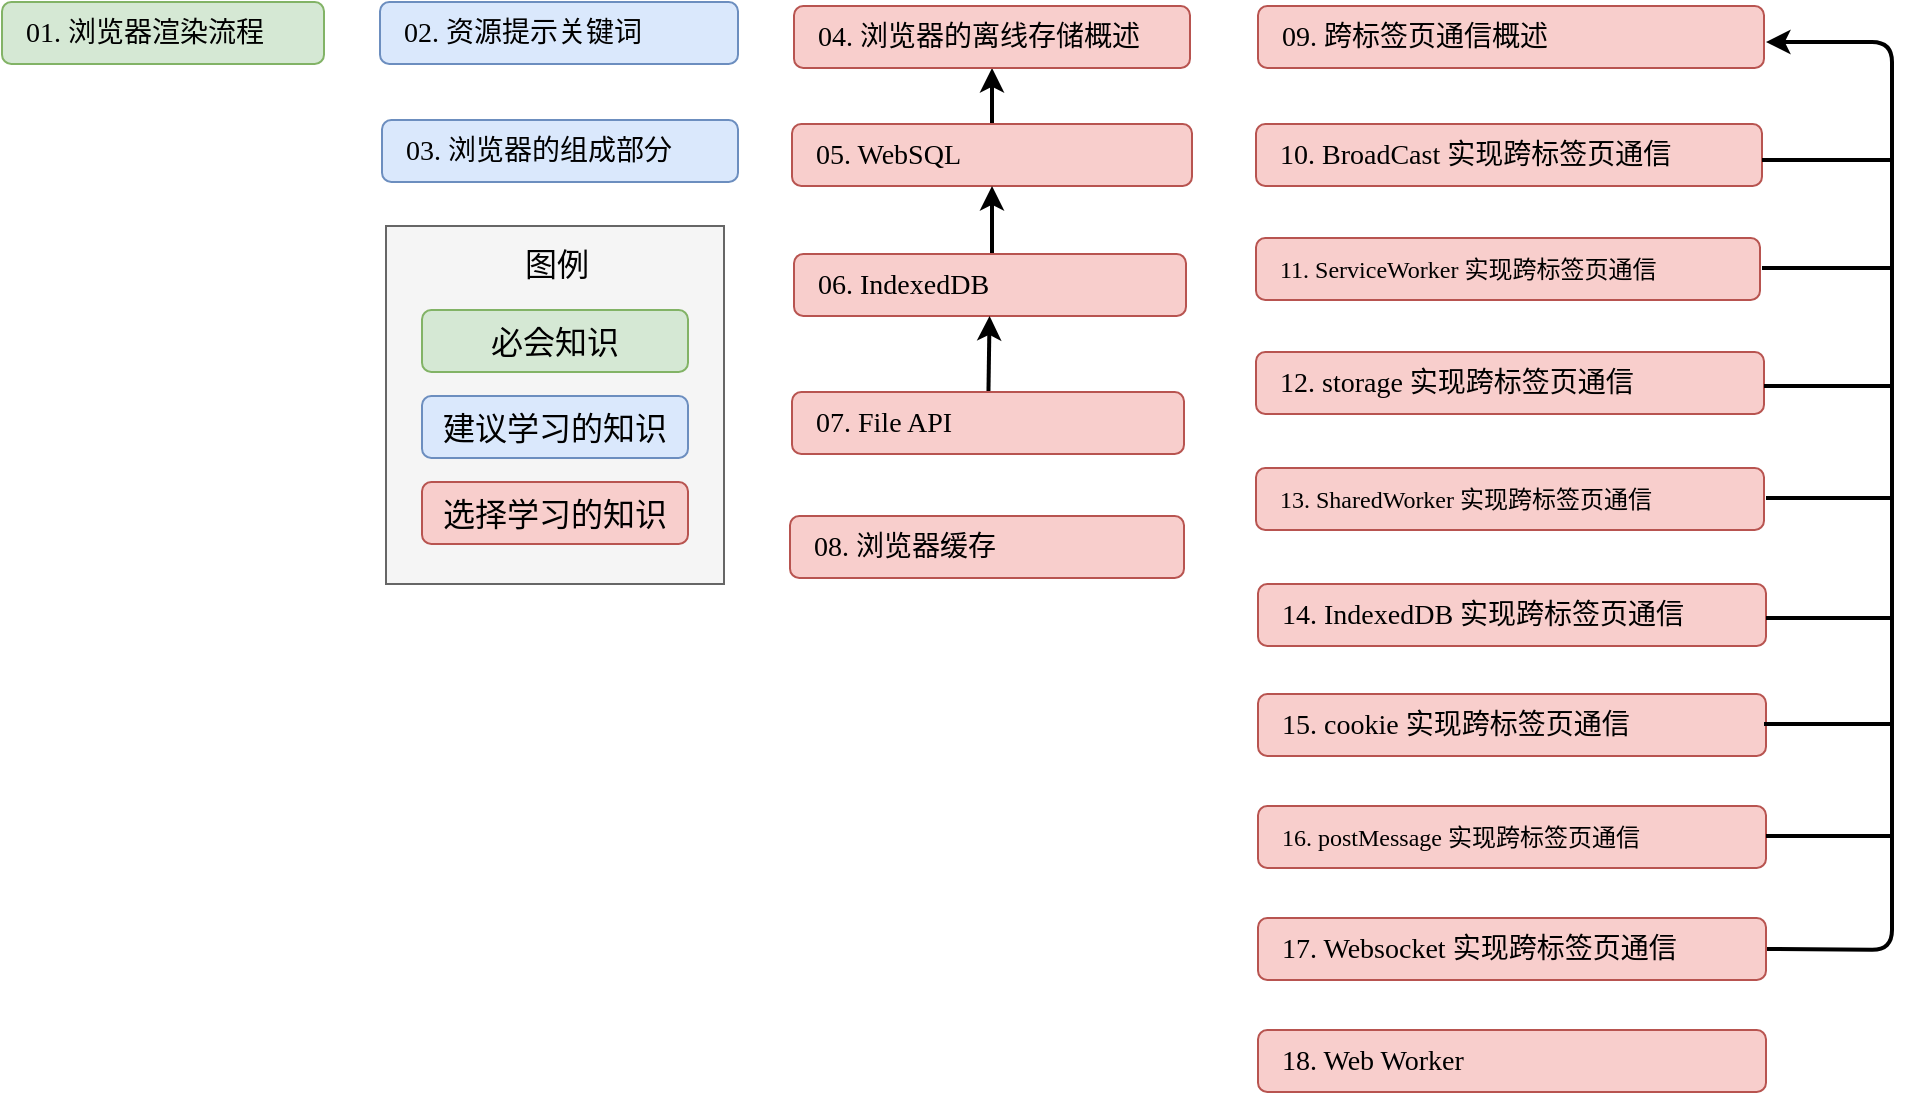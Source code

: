 <mxfile>
    <diagram id="QFoU5hE6jV3CWI5dNyLY" name="第 1 页">
        <mxGraphModel dx="738" dy="494" grid="0" gridSize="10" guides="1" tooltips="1" connect="1" arrows="1" fold="1" page="1" pageScale="1" pageWidth="1654" pageHeight="1169" background="#ffffff" math="0" shadow="0">
            <root>
                <mxCell id="0"/>
                <mxCell id="1" parent="0"/>
                <mxCell id="2" value="&lt;font color=&quot;#000000&quot; style=&quot;font-size: 14px;&quot;&gt;03. 浏览器的组成部分&lt;/font&gt;" style="rounded=1;whiteSpace=wrap;html=1;fillColor=#dae8fc;strokeColor=#6c8ebf;fontSize=14;fontFamily=Roboto Mono;align=left;spacingLeft=10;" parent="1" vertex="1">
                    <mxGeometry x="216" y="214" width="178" height="31" as="geometry"/>
                </mxCell>
                <mxCell id="19" value="" style="group" parent="1" vertex="1" connectable="0">
                    <mxGeometry x="218" y="267" width="169" height="179" as="geometry"/>
                </mxCell>
                <mxCell id="16" value="" style="rounded=0;whiteSpace=wrap;html=1;fontFamily=Roboto Mono;fontSize=16;fillColor=#f5f5f5;strokeColor=#666666;fontColor=#333333;" parent="19" vertex="1">
                    <mxGeometry width="169" height="179" as="geometry"/>
                </mxCell>
                <mxCell id="3" value="&lt;font color=&quot;#000000&quot;&gt;图例&lt;/font&gt;" style="text;html=1;align=center;verticalAlign=middle;resizable=0;points=[];autosize=1;strokeColor=none;fontSize=16;fontFamily=Roboto Mono;" parent="19" vertex="1">
                    <mxGeometry x="63.5" y="7" width="42" height="23" as="geometry"/>
                </mxCell>
                <mxCell id="4" value="&lt;font color=&quot;#000000&quot;&gt;必会知识&lt;/font&gt;" style="rounded=1;whiteSpace=wrap;html=1;fillColor=#d5e8d4;strokeColor=#82b366;fontSize=16;fontFamily=Roboto Mono;" parent="19" vertex="1">
                    <mxGeometry x="18" y="42" width="133" height="31" as="geometry"/>
                </mxCell>
                <mxCell id="5" value="&lt;font color=&quot;#000000&quot;&gt;建议学习的知识&lt;/font&gt;" style="rounded=1;whiteSpace=wrap;html=1;fillColor=#dae8fc;strokeColor=#6c8ebf;fontSize=16;fontFamily=Roboto Mono;" parent="19" vertex="1">
                    <mxGeometry x="18" y="85" width="133" height="31" as="geometry"/>
                </mxCell>
                <mxCell id="6" value="&lt;font color=&quot;#000000&quot;&gt;选择学习的知识&lt;/font&gt;" style="rounded=1;whiteSpace=wrap;html=1;fillColor=#f8cecc;strokeColor=#b85450;fontSize=16;fontFamily=Roboto Mono;" parent="19" vertex="1">
                    <mxGeometry x="18" y="128" width="133" height="31" as="geometry"/>
                </mxCell>
                <mxCell id="47" value="&lt;span style=&quot;font-size: 14px;&quot;&gt;&lt;font color=&quot;#000000&quot; style=&quot;font-size: 14px;&quot;&gt;02. 资源提示关键词&lt;/font&gt;&lt;/span&gt;" style="rounded=1;whiteSpace=wrap;html=1;fillColor=#dae8fc;strokeColor=#6c8ebf;fontSize=14;fontFamily=Roboto Mono;align=left;spacingLeft=10;" parent="1" vertex="1">
                    <mxGeometry x="215" y="155" width="179" height="31" as="geometry"/>
                </mxCell>
                <mxCell id="59" value="&lt;font color=&quot;#000000&quot; style=&quot;font-size: 14px;&quot;&gt;01. 浏览器渲染流程&lt;/font&gt;" style="rounded=1;whiteSpace=wrap;html=1;fillColor=#d5e8d4;strokeColor=#82b366;fontSize=14;fontFamily=Roboto Mono;align=left;spacingLeft=10;" parent="1" vertex="1">
                    <mxGeometry x="26" y="155" width="161" height="31" as="geometry"/>
                </mxCell>
                <mxCell id="66" style="edgeStyle=orthogonalEdgeStyle;rounded=0;orthogonalLoop=1;jettySize=auto;html=1;entryX=0.5;entryY=1;entryDx=0;entryDy=0;strokeColor=#000000;strokeWidth=2;spacingLeft=10;fontSize=14;" parent="1" source="63" target="64" edge="1">
                    <mxGeometry relative="1" as="geometry"/>
                </mxCell>
                <mxCell id="63" value="&lt;span style=&quot;font-size: 14px&quot;&gt;&lt;font color=&quot;#000000&quot; style=&quot;font-size: 14px&quot;&gt;05. WebSQL&lt;/font&gt;&lt;/span&gt;" style="rounded=1;whiteSpace=wrap;html=1;fillColor=#f8cecc;strokeColor=#b85450;fontSize=14;fontFamily=Roboto Mono;align=left;spacingLeft=10;" parent="1" vertex="1">
                    <mxGeometry x="421" y="216" width="200" height="31" as="geometry"/>
                </mxCell>
                <mxCell id="64" value="&lt;span style=&quot;font-size: 14px&quot;&gt;&lt;font color=&quot;#000000&quot; style=&quot;font-size: 14px&quot;&gt;04. 浏览器的离线存储概述&lt;/font&gt;&lt;/span&gt;" style="rounded=1;whiteSpace=wrap;html=1;fillColor=#f8cecc;strokeColor=#b85450;fontSize=14;fontFamily=Roboto Mono;align=left;spacingLeft=10;" parent="1" vertex="1">
                    <mxGeometry x="422" y="157" width="198" height="31" as="geometry"/>
                </mxCell>
                <mxCell id="73" style="edgeStyle=orthogonalEdgeStyle;rounded=0;orthogonalLoop=1;jettySize=auto;html=1;exitX=0.5;exitY=0;exitDx=0;exitDy=0;entryX=0.5;entryY=1;entryDx=0;entryDy=0;strokeColor=#000000;strokeWidth=2;spacingLeft=10;fontSize=14;" parent="1" source="69" target="63" edge="1">
                    <mxGeometry relative="1" as="geometry"/>
                </mxCell>
                <mxCell id="69" value="&lt;span style=&quot;font-size: 14px&quot;&gt;&lt;font color=&quot;#000000&quot; style=&quot;font-size: 14px&quot;&gt;06. IndexedDB&lt;/font&gt;&lt;/span&gt;" style="rounded=1;whiteSpace=wrap;html=1;fillColor=#f8cecc;strokeColor=#b85450;fontSize=14;fontFamily=Roboto Mono;align=left;spacingLeft=10;" parent="1" vertex="1">
                    <mxGeometry x="422" y="281" width="196" height="31" as="geometry"/>
                </mxCell>
                <mxCell id="71" value="&lt;font color=&quot;#000000&quot; style=&quot;font-size: 14px&quot;&gt;08. 浏览器缓存&lt;/font&gt;" style="rounded=1;whiteSpace=wrap;html=1;fillColor=#f8cecc;strokeColor=#b85450;fontSize=14;fontFamily=Roboto Mono;align=left;spacingLeft=10;" parent="1" vertex="1">
                    <mxGeometry x="420" y="412" width="197" height="31" as="geometry"/>
                </mxCell>
                <mxCell id="75" value="&lt;span style=&quot;font-size: 14px&quot;&gt;&lt;font color=&quot;#000000&quot; style=&quot;font-size: 14px&quot;&gt;10. BroadCast 实现跨标签页通信&lt;/font&gt;&lt;/span&gt;" style="rounded=1;whiteSpace=wrap;html=1;fillColor=#f8cecc;strokeColor=#b85450;fontSize=14;fontFamily=Roboto Mono;align=left;spacingLeft=10;" parent="1" vertex="1">
                    <mxGeometry x="653" y="216" width="253" height="31" as="geometry"/>
                </mxCell>
                <mxCell id="76" value="&lt;span style=&quot;font-size: 14px&quot;&gt;&lt;font color=&quot;#000000&quot; style=&quot;font-size: 14px&quot;&gt;09. 跨标签页通信概述&lt;/font&gt;&lt;/span&gt;" style="rounded=1;whiteSpace=wrap;html=1;fillColor=#f8cecc;strokeColor=#b85450;fontSize=14;fontFamily=Roboto Mono;align=left;spacingLeft=10;" parent="1" vertex="1">
                    <mxGeometry x="654" y="157" width="253" height="31" as="geometry"/>
                </mxCell>
                <mxCell id="78" value="&lt;span style=&quot;font-size: 12px;&quot;&gt;&lt;font color=&quot;#000000&quot; style=&quot;font-size: 12px;&quot;&gt;11. ServiceWorker 实现跨标签页通信&lt;/font&gt;&lt;/span&gt;" style="rounded=1;whiteSpace=wrap;html=1;fillColor=#f8cecc;strokeColor=#b85450;fontSize=12;fontFamily=Roboto Mono;align=left;spacingLeft=10;" parent="1" vertex="1">
                    <mxGeometry x="653" y="273" width="252" height="31" as="geometry"/>
                </mxCell>
                <mxCell id="79" value="&lt;font color=&quot;#000000&quot; style=&quot;font-size: 14px&quot;&gt;12. storage 实现跨标签页通信&lt;/font&gt;" style="rounded=1;whiteSpace=wrap;html=1;fillColor=#f8cecc;strokeColor=#b85450;fontSize=14;fontFamily=Roboto Mono;align=left;spacingLeft=10;" parent="1" vertex="1">
                    <mxGeometry x="653" y="330" width="254" height="31" as="geometry"/>
                </mxCell>
                <mxCell id="81" value="" style="edgeStyle=none;html=1;strokeWidth=2;" parent="1" source="80" target="69" edge="1">
                    <mxGeometry relative="1" as="geometry"/>
                </mxCell>
                <mxCell id="80" value="&lt;span style=&quot;font-size: 14px&quot;&gt;&lt;font color=&quot;#000000&quot; style=&quot;font-size: 14px&quot;&gt;07. File API&lt;/font&gt;&lt;/span&gt;" style="rounded=1;whiteSpace=wrap;html=1;fillColor=#f8cecc;strokeColor=#b85450;fontSize=14;fontFamily=Roboto Mono;align=left;spacingLeft=10;" parent="1" vertex="1">
                    <mxGeometry x="421" y="350" width="196" height="31" as="geometry"/>
                </mxCell>
                <mxCell id="82" value="&lt;font color=&quot;#000000&quot; style=&quot;font-size: 12px;&quot;&gt;13. SharedWorker 实现跨标签页通信&lt;/font&gt;" style="rounded=1;whiteSpace=wrap;html=1;fillColor=#f8cecc;strokeColor=#b85450;fontSize=12;fontFamily=Roboto Mono;align=left;spacingLeft=10;" parent="1" vertex="1">
                    <mxGeometry x="653" y="388" width="254" height="31" as="geometry"/>
                </mxCell>
                <mxCell id="83" value="&lt;font color=&quot;#000000&quot; style=&quot;font-size: 14px&quot;&gt;14. IndexedDB 实现跨标签页通信&lt;/font&gt;" style="rounded=1;whiteSpace=wrap;html=1;fillColor=#f8cecc;strokeColor=#b85450;fontSize=14;fontFamily=Roboto Mono;align=left;spacingLeft=10;" parent="1" vertex="1">
                    <mxGeometry x="654" y="446" width="254" height="31" as="geometry"/>
                </mxCell>
                <mxCell id="84" value="&lt;font color=&quot;#000000&quot; style=&quot;font-size: 14px&quot;&gt;15. cookie 实现跨标签页通信&lt;/font&gt;" style="rounded=1;whiteSpace=wrap;html=1;fillColor=#f8cecc;strokeColor=#b85450;fontSize=14;fontFamily=Roboto Mono;align=left;spacingLeft=10;" parent="1" vertex="1">
                    <mxGeometry x="654" y="501" width="254" height="31" as="geometry"/>
                </mxCell>
                <mxCell id="85" value="&lt;font color=&quot;#000000&quot; style=&quot;font-size: 12px;&quot;&gt;16. postMessage 实现跨标签页通信&lt;/font&gt;" style="rounded=1;whiteSpace=wrap;html=1;fillColor=#f8cecc;strokeColor=#b85450;fontSize=12;fontFamily=Roboto Mono;align=left;spacingLeft=10;" parent="1" vertex="1">
                    <mxGeometry x="654" y="557" width="254" height="31" as="geometry"/>
                </mxCell>
                <mxCell id="96" style="edgeStyle=none;html=1;exitX=1;exitY=0.5;exitDx=0;exitDy=0;strokeWidth=2;" parent="1" source="86" edge="1">
                    <mxGeometry relative="1" as="geometry">
                        <mxPoint x="908" y="175" as="targetPoint"/>
                        <Array as="points">
                            <mxPoint x="971" y="629"/>
                            <mxPoint x="971" y="175"/>
                        </Array>
                    </mxGeometry>
                </mxCell>
                <mxCell id="86" value="&lt;font color=&quot;#000000&quot; style=&quot;font-size: 14px&quot;&gt;17. Websocket 实现跨标签页通信&lt;/font&gt;" style="rounded=1;whiteSpace=wrap;html=1;fillColor=#f8cecc;strokeColor=#b85450;fontSize=14;fontFamily=Roboto Mono;align=left;spacingLeft=10;" parent="1" vertex="1">
                    <mxGeometry x="654" y="613" width="254" height="31" as="geometry"/>
                </mxCell>
                <mxCell id="89" value="&lt;font color=&quot;#000000&quot; style=&quot;font-size: 14px&quot;&gt;18. Web Worker&lt;/font&gt;" style="rounded=1;whiteSpace=wrap;html=1;fillColor=#f8cecc;strokeColor=#b85450;fontSize=14;fontFamily=Roboto Mono;align=left;spacingLeft=10;" parent="1" vertex="1">
                    <mxGeometry x="654" y="669" width="254" height="31" as="geometry"/>
                </mxCell>
                <mxCell id="97" value="" style="endArrow=none;html=1;strokeWidth=2;" parent="1" edge="1">
                    <mxGeometry width="50" height="50" relative="1" as="geometry">
                        <mxPoint x="906" y="288" as="sourcePoint"/>
                        <mxPoint x="970" y="288" as="targetPoint"/>
                    </mxGeometry>
                </mxCell>
                <mxCell id="98" value="" style="endArrow=none;html=1;strokeWidth=2;" parent="1" edge="1">
                    <mxGeometry width="50" height="50" relative="1" as="geometry">
                        <mxPoint x="907" y="347" as="sourcePoint"/>
                        <mxPoint x="971" y="347" as="targetPoint"/>
                    </mxGeometry>
                </mxCell>
                <mxCell id="99" value="" style="endArrow=none;html=1;strokeWidth=2;" parent="1" edge="1">
                    <mxGeometry width="50" height="50" relative="1" as="geometry">
                        <mxPoint x="908" y="403" as="sourcePoint"/>
                        <mxPoint x="972" y="403" as="targetPoint"/>
                    </mxGeometry>
                </mxCell>
                <mxCell id="100" value="" style="endArrow=none;html=1;strokeWidth=2;" parent="1" edge="1">
                    <mxGeometry width="50" height="50" relative="1" as="geometry">
                        <mxPoint x="908" y="463" as="sourcePoint"/>
                        <mxPoint x="972" y="463" as="targetPoint"/>
                    </mxGeometry>
                </mxCell>
                <mxCell id="101" value="" style="endArrow=none;html=1;strokeWidth=2;" parent="1" edge="1">
                    <mxGeometry width="50" height="50" relative="1" as="geometry">
                        <mxPoint x="907" y="516" as="sourcePoint"/>
                        <mxPoint x="971" y="516" as="targetPoint"/>
                    </mxGeometry>
                </mxCell>
                <mxCell id="102" value="" style="endArrow=none;html=1;strokeWidth=2;" parent="1" edge="1">
                    <mxGeometry width="50" height="50" relative="1" as="geometry">
                        <mxPoint x="908" y="572" as="sourcePoint"/>
                        <mxPoint x="972" y="572" as="targetPoint"/>
                    </mxGeometry>
                </mxCell>
                <mxCell id="103" value="" style="endArrow=none;html=1;strokeWidth=2;" parent="1" edge="1">
                    <mxGeometry width="50" height="50" relative="1" as="geometry">
                        <mxPoint x="906" y="234" as="sourcePoint"/>
                        <mxPoint x="970" y="234" as="targetPoint"/>
                    </mxGeometry>
                </mxCell>
            </root>
        </mxGraphModel>
    </diagram>
</mxfile>